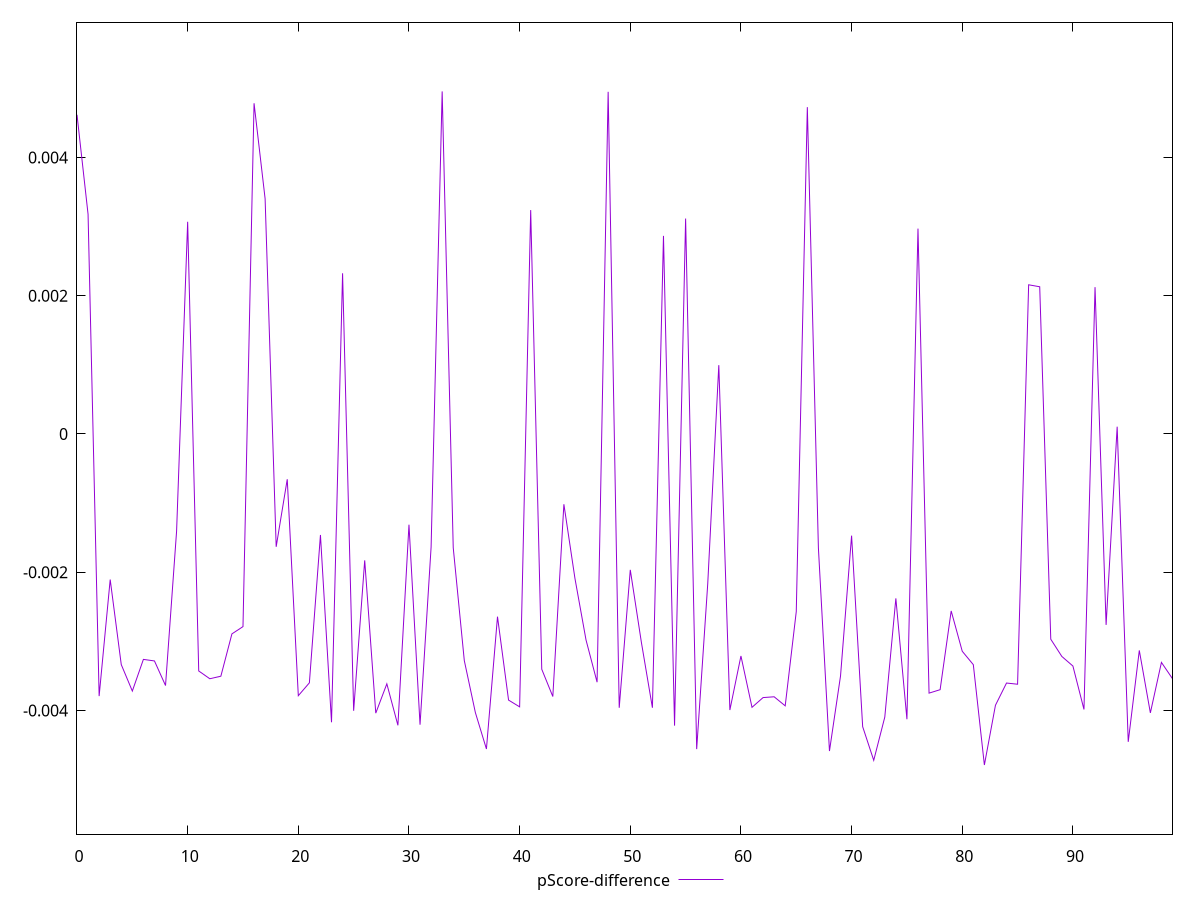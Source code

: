 reset

$pScoreDifference <<EOF
0 0.004617006285115466
1 0.003177009142665832
2 -0.0037924651520848673
3 -0.0021067216735982663
4 -0.003336934950673054
5 -0.003719711132707748
6 -0.003261610759640099
7 -0.003283979814984017
8 -0.003639770743208315
9 -0.001406390945418723
10 0.0030688617723597655
11 -0.0034289445608222113
12 -0.0035414893182588725
13 -0.0035047244773233066
14 -0.002892413704468355
15 -0.002787133753259563
16 0.004783191517758412
17 0.0034014341812291238
18 -0.0016327079918463383
19 -0.000655676626570928
20 -0.0037866979044974824
21 -0.0036006881607915653
22 -0.0014619601963182238
23 -0.00417124213110448
24 0.0023234338612309335
25 -0.004004858956874968
26 -0.0018290552003302762
27 -0.004039029559097851
28 -0.003615360782337873
29 -0.004215326873585112
30 -0.00131293543772526
31 -0.004206813883694482
32 -0.0016371241182946417
33 0.0049546038345720245
34 -0.0016462892388527384
35 -0.0032786659329429035
36 -0.004030424152230649
37 -0.004557637396908509
38 -0.0026437178338192813
39 -0.0038503711084506564
40 -0.003948237053133741
41 0.0032385925329084797
42 -0.0034041696428502854
43 -0.003798991509514016
44 -0.0010175941145973144
45 -0.002090732769112369
46 -0.0029806527957844664
47 -0.003591439943188557
48 0.0049491433732916645
49 -0.00396143934564086
50 -0.0019661254509635295
51 -0.0030118560121411564
52 -0.003961029354794698
53 0.002864613820741546
54 -0.0042204426101372094
55 0.0031151637034307067
56 -0.0045594338602799045
57 -0.002167339007266289
58 0.0009949738526873475
59 -0.003993988887583955
60 -0.0032118756180832264
61 -0.00395508435614883
62 -0.003814013321262133
63 -0.00380248032138375
64 -0.003933475290857691
65 -0.002570011174976128
66 0.004727012608485959
67 -0.0016475806415618965
68 -0.00458735779965197
69 -0.0035010104607471337
70 -0.0014717073184576102
71 -0.004234602017794353
72 -0.004721716534225373
73 -0.004096180967325003
74 -0.0023791770863722528
75 -0.004126980037891581
76 0.0029704072557462657
77 -0.003749605493861996
78 -0.0036997918028883747
79 -0.002560407106692475
80 -0.0031441473494895344
81 -0.0033378079012420514
82 -0.004789358104823449
83 -0.003925109619597855
84 -0.0036035241620270275
85 -0.003620908863633532
86 0.002157402279924392
87 0.0021287791522865973
88 -0.0029696310065499
89 -0.0032191288663055984
90 -0.0033576537507662985
91 -0.003985667728562681
92 0.0021236003907306733
93 -0.0027629515507844316
94 0.00010459523145553429
95 -0.004454057661953059
96 -0.0031317772309307212
97 -0.004035300612726611
98 -0.003305021947772352
99 -0.00354116036792973
EOF

set key outside below
set xrange [0:99]
set yrange [-0.005789358104823449:0.0059546038345720245]
set trange [-0.005789358104823449:0.0059546038345720245]
set terminal svg size 640, 500 enhanced background rgb 'white'
set output "reports/report_00033_2021-03-01T14-23-16.841Z/first-meaningful-paint/samples/astro-cached/pScore-difference/values.svg"

plot $pScoreDifference title "pScore-difference" with line

reset
